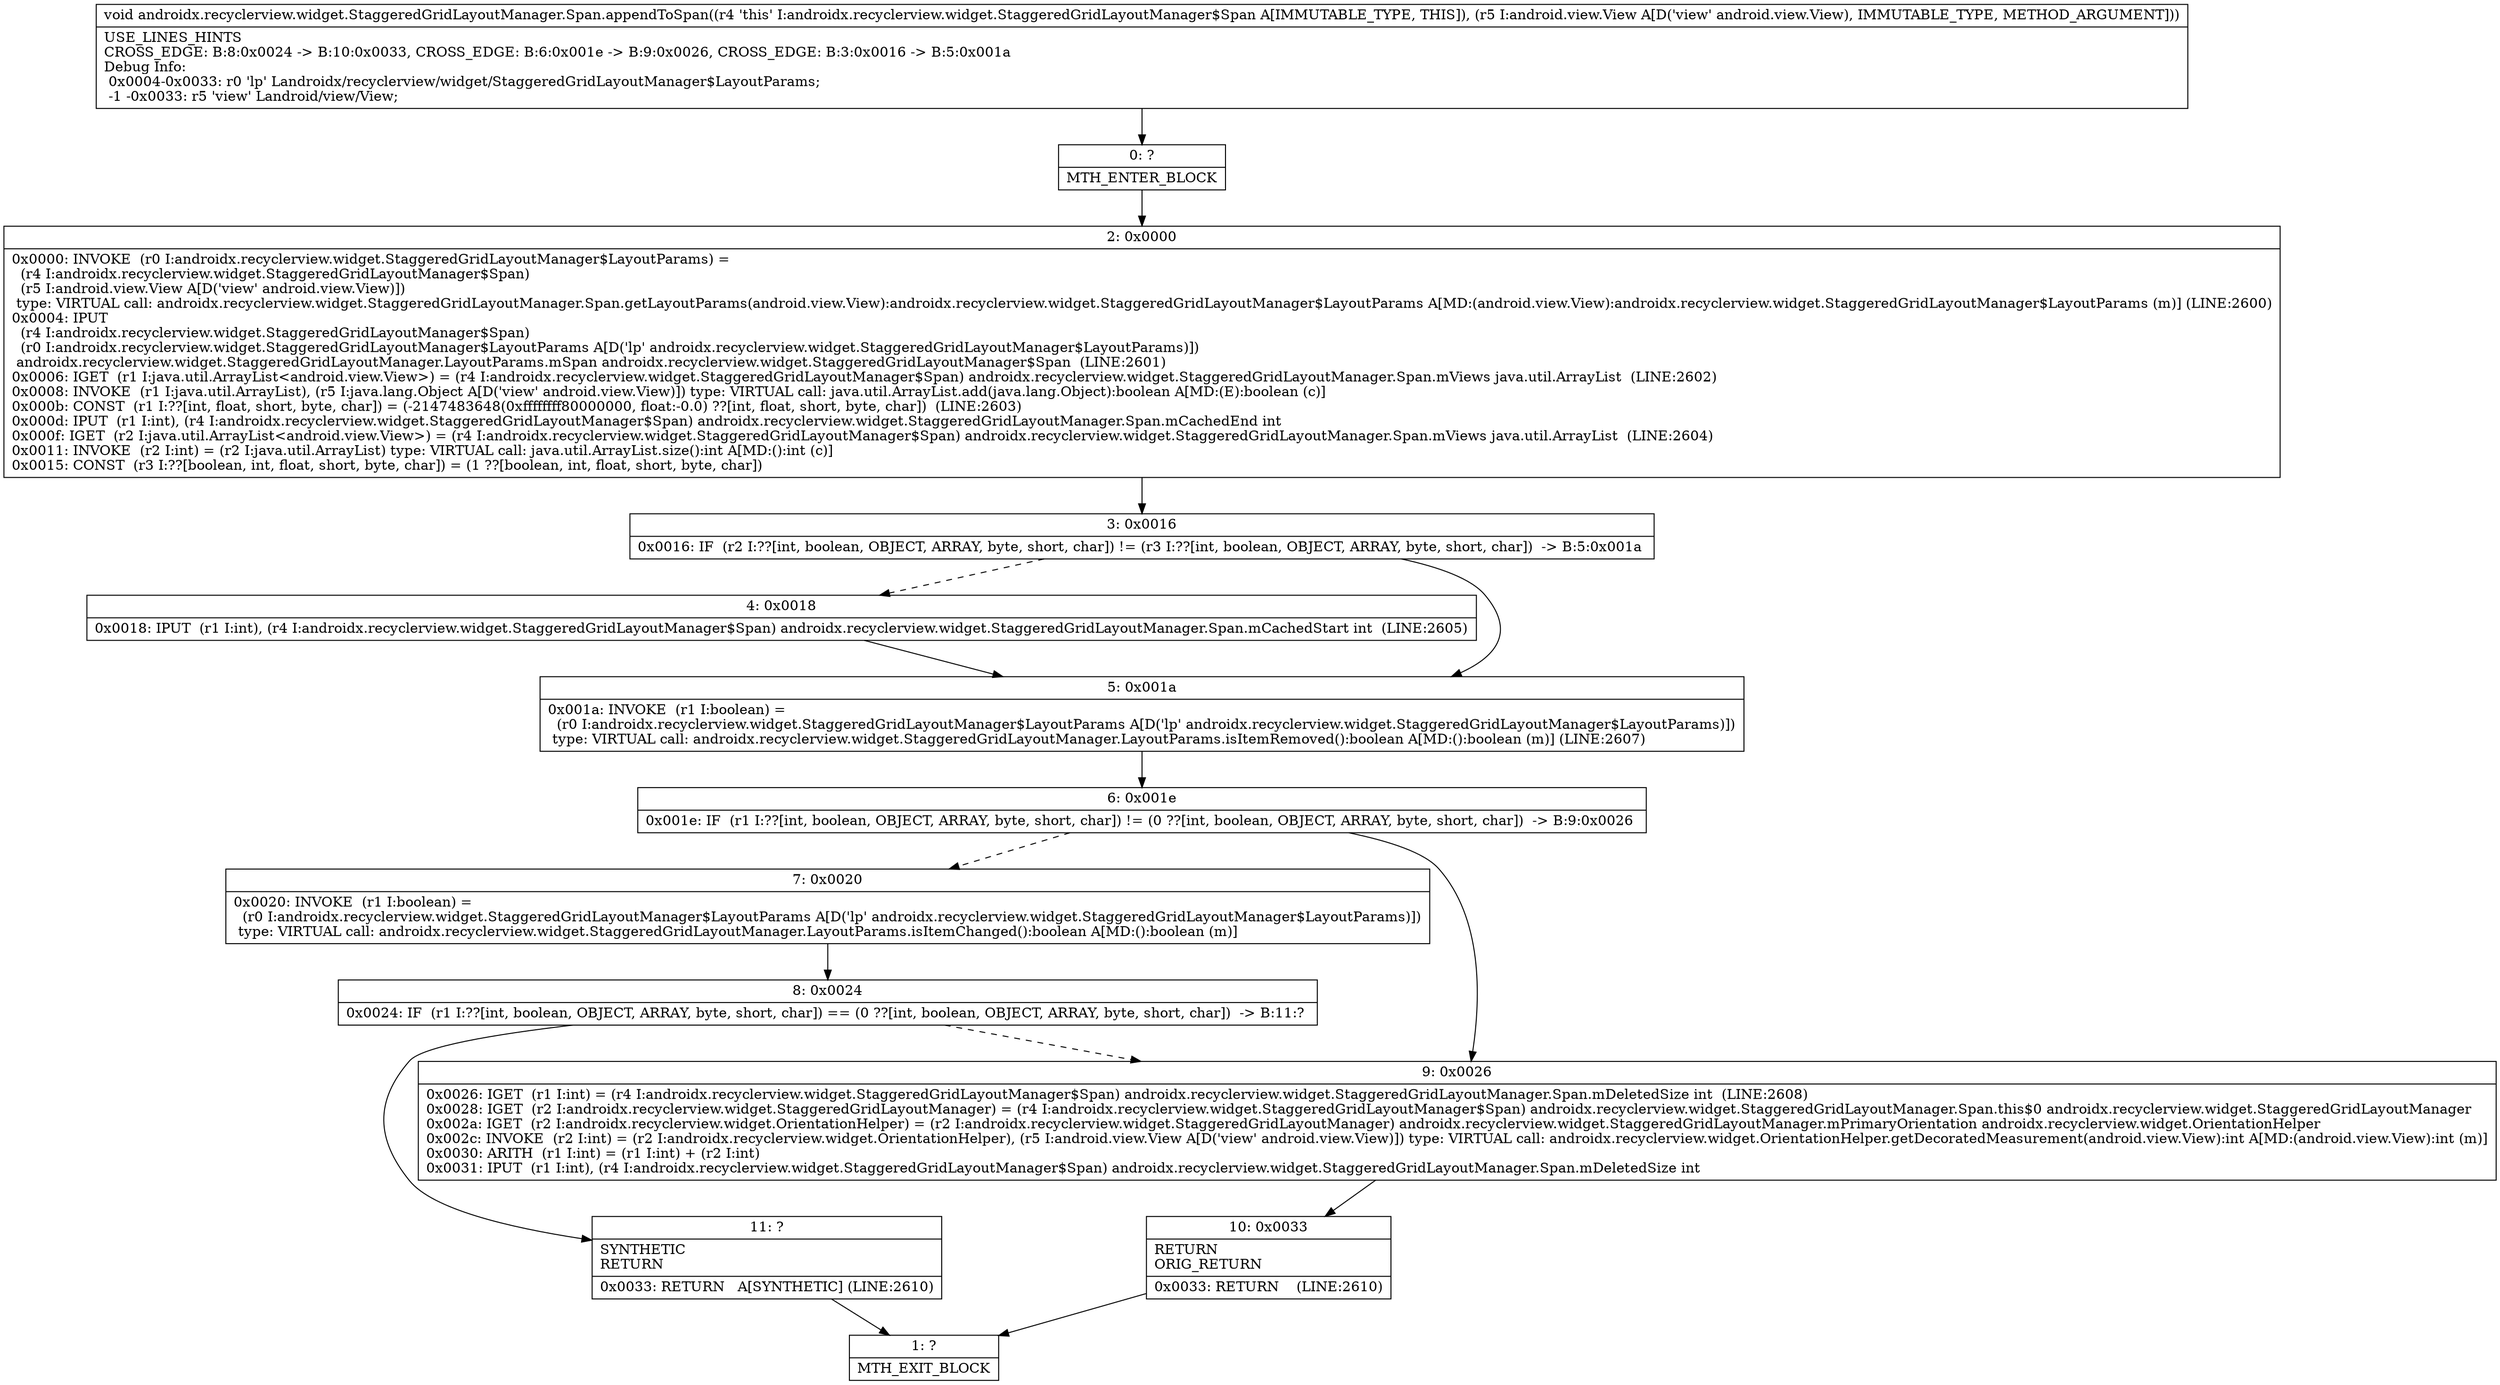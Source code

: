 digraph "CFG forandroidx.recyclerview.widget.StaggeredGridLayoutManager.Span.appendToSpan(Landroid\/view\/View;)V" {
Node_0 [shape=record,label="{0\:\ ?|MTH_ENTER_BLOCK\l}"];
Node_2 [shape=record,label="{2\:\ 0x0000|0x0000: INVOKE  (r0 I:androidx.recyclerview.widget.StaggeredGridLayoutManager$LayoutParams) = \l  (r4 I:androidx.recyclerview.widget.StaggeredGridLayoutManager$Span)\l  (r5 I:android.view.View A[D('view' android.view.View)])\l type: VIRTUAL call: androidx.recyclerview.widget.StaggeredGridLayoutManager.Span.getLayoutParams(android.view.View):androidx.recyclerview.widget.StaggeredGridLayoutManager$LayoutParams A[MD:(android.view.View):androidx.recyclerview.widget.StaggeredGridLayoutManager$LayoutParams (m)] (LINE:2600)\l0x0004: IPUT  \l  (r4 I:androidx.recyclerview.widget.StaggeredGridLayoutManager$Span)\l  (r0 I:androidx.recyclerview.widget.StaggeredGridLayoutManager$LayoutParams A[D('lp' androidx.recyclerview.widget.StaggeredGridLayoutManager$LayoutParams)])\l androidx.recyclerview.widget.StaggeredGridLayoutManager.LayoutParams.mSpan androidx.recyclerview.widget.StaggeredGridLayoutManager$Span  (LINE:2601)\l0x0006: IGET  (r1 I:java.util.ArrayList\<android.view.View\>) = (r4 I:androidx.recyclerview.widget.StaggeredGridLayoutManager$Span) androidx.recyclerview.widget.StaggeredGridLayoutManager.Span.mViews java.util.ArrayList  (LINE:2602)\l0x0008: INVOKE  (r1 I:java.util.ArrayList), (r5 I:java.lang.Object A[D('view' android.view.View)]) type: VIRTUAL call: java.util.ArrayList.add(java.lang.Object):boolean A[MD:(E):boolean (c)]\l0x000b: CONST  (r1 I:??[int, float, short, byte, char]) = (\-2147483648(0xffffffff80000000, float:\-0.0) ??[int, float, short, byte, char])  (LINE:2603)\l0x000d: IPUT  (r1 I:int), (r4 I:androidx.recyclerview.widget.StaggeredGridLayoutManager$Span) androidx.recyclerview.widget.StaggeredGridLayoutManager.Span.mCachedEnd int \l0x000f: IGET  (r2 I:java.util.ArrayList\<android.view.View\>) = (r4 I:androidx.recyclerview.widget.StaggeredGridLayoutManager$Span) androidx.recyclerview.widget.StaggeredGridLayoutManager.Span.mViews java.util.ArrayList  (LINE:2604)\l0x0011: INVOKE  (r2 I:int) = (r2 I:java.util.ArrayList) type: VIRTUAL call: java.util.ArrayList.size():int A[MD:():int (c)]\l0x0015: CONST  (r3 I:??[boolean, int, float, short, byte, char]) = (1 ??[boolean, int, float, short, byte, char]) \l}"];
Node_3 [shape=record,label="{3\:\ 0x0016|0x0016: IF  (r2 I:??[int, boolean, OBJECT, ARRAY, byte, short, char]) != (r3 I:??[int, boolean, OBJECT, ARRAY, byte, short, char])  \-\> B:5:0x001a \l}"];
Node_4 [shape=record,label="{4\:\ 0x0018|0x0018: IPUT  (r1 I:int), (r4 I:androidx.recyclerview.widget.StaggeredGridLayoutManager$Span) androidx.recyclerview.widget.StaggeredGridLayoutManager.Span.mCachedStart int  (LINE:2605)\l}"];
Node_5 [shape=record,label="{5\:\ 0x001a|0x001a: INVOKE  (r1 I:boolean) = \l  (r0 I:androidx.recyclerview.widget.StaggeredGridLayoutManager$LayoutParams A[D('lp' androidx.recyclerview.widget.StaggeredGridLayoutManager$LayoutParams)])\l type: VIRTUAL call: androidx.recyclerview.widget.StaggeredGridLayoutManager.LayoutParams.isItemRemoved():boolean A[MD:():boolean (m)] (LINE:2607)\l}"];
Node_6 [shape=record,label="{6\:\ 0x001e|0x001e: IF  (r1 I:??[int, boolean, OBJECT, ARRAY, byte, short, char]) != (0 ??[int, boolean, OBJECT, ARRAY, byte, short, char])  \-\> B:9:0x0026 \l}"];
Node_7 [shape=record,label="{7\:\ 0x0020|0x0020: INVOKE  (r1 I:boolean) = \l  (r0 I:androidx.recyclerview.widget.StaggeredGridLayoutManager$LayoutParams A[D('lp' androidx.recyclerview.widget.StaggeredGridLayoutManager$LayoutParams)])\l type: VIRTUAL call: androidx.recyclerview.widget.StaggeredGridLayoutManager.LayoutParams.isItemChanged():boolean A[MD:():boolean (m)]\l}"];
Node_8 [shape=record,label="{8\:\ 0x0024|0x0024: IF  (r1 I:??[int, boolean, OBJECT, ARRAY, byte, short, char]) == (0 ??[int, boolean, OBJECT, ARRAY, byte, short, char])  \-\> B:11:? \l}"];
Node_11 [shape=record,label="{11\:\ ?|SYNTHETIC\lRETURN\l|0x0033: RETURN   A[SYNTHETIC] (LINE:2610)\l}"];
Node_1 [shape=record,label="{1\:\ ?|MTH_EXIT_BLOCK\l}"];
Node_9 [shape=record,label="{9\:\ 0x0026|0x0026: IGET  (r1 I:int) = (r4 I:androidx.recyclerview.widget.StaggeredGridLayoutManager$Span) androidx.recyclerview.widget.StaggeredGridLayoutManager.Span.mDeletedSize int  (LINE:2608)\l0x0028: IGET  (r2 I:androidx.recyclerview.widget.StaggeredGridLayoutManager) = (r4 I:androidx.recyclerview.widget.StaggeredGridLayoutManager$Span) androidx.recyclerview.widget.StaggeredGridLayoutManager.Span.this$0 androidx.recyclerview.widget.StaggeredGridLayoutManager \l0x002a: IGET  (r2 I:androidx.recyclerview.widget.OrientationHelper) = (r2 I:androidx.recyclerview.widget.StaggeredGridLayoutManager) androidx.recyclerview.widget.StaggeredGridLayoutManager.mPrimaryOrientation androidx.recyclerview.widget.OrientationHelper \l0x002c: INVOKE  (r2 I:int) = (r2 I:androidx.recyclerview.widget.OrientationHelper), (r5 I:android.view.View A[D('view' android.view.View)]) type: VIRTUAL call: androidx.recyclerview.widget.OrientationHelper.getDecoratedMeasurement(android.view.View):int A[MD:(android.view.View):int (m)]\l0x0030: ARITH  (r1 I:int) = (r1 I:int) + (r2 I:int) \l0x0031: IPUT  (r1 I:int), (r4 I:androidx.recyclerview.widget.StaggeredGridLayoutManager$Span) androidx.recyclerview.widget.StaggeredGridLayoutManager.Span.mDeletedSize int \l}"];
Node_10 [shape=record,label="{10\:\ 0x0033|RETURN\lORIG_RETURN\l|0x0033: RETURN    (LINE:2610)\l}"];
MethodNode[shape=record,label="{void androidx.recyclerview.widget.StaggeredGridLayoutManager.Span.appendToSpan((r4 'this' I:androidx.recyclerview.widget.StaggeredGridLayoutManager$Span A[IMMUTABLE_TYPE, THIS]), (r5 I:android.view.View A[D('view' android.view.View), IMMUTABLE_TYPE, METHOD_ARGUMENT]))  | USE_LINES_HINTS\lCROSS_EDGE: B:8:0x0024 \-\> B:10:0x0033, CROSS_EDGE: B:6:0x001e \-\> B:9:0x0026, CROSS_EDGE: B:3:0x0016 \-\> B:5:0x001a\lDebug Info:\l  0x0004\-0x0033: r0 'lp' Landroidx\/recyclerview\/widget\/StaggeredGridLayoutManager$LayoutParams;\l  \-1 \-0x0033: r5 'view' Landroid\/view\/View;\l}"];
MethodNode -> Node_0;Node_0 -> Node_2;
Node_2 -> Node_3;
Node_3 -> Node_4[style=dashed];
Node_3 -> Node_5;
Node_4 -> Node_5;
Node_5 -> Node_6;
Node_6 -> Node_7[style=dashed];
Node_6 -> Node_9;
Node_7 -> Node_8;
Node_8 -> Node_9[style=dashed];
Node_8 -> Node_11;
Node_11 -> Node_1;
Node_9 -> Node_10;
Node_10 -> Node_1;
}

